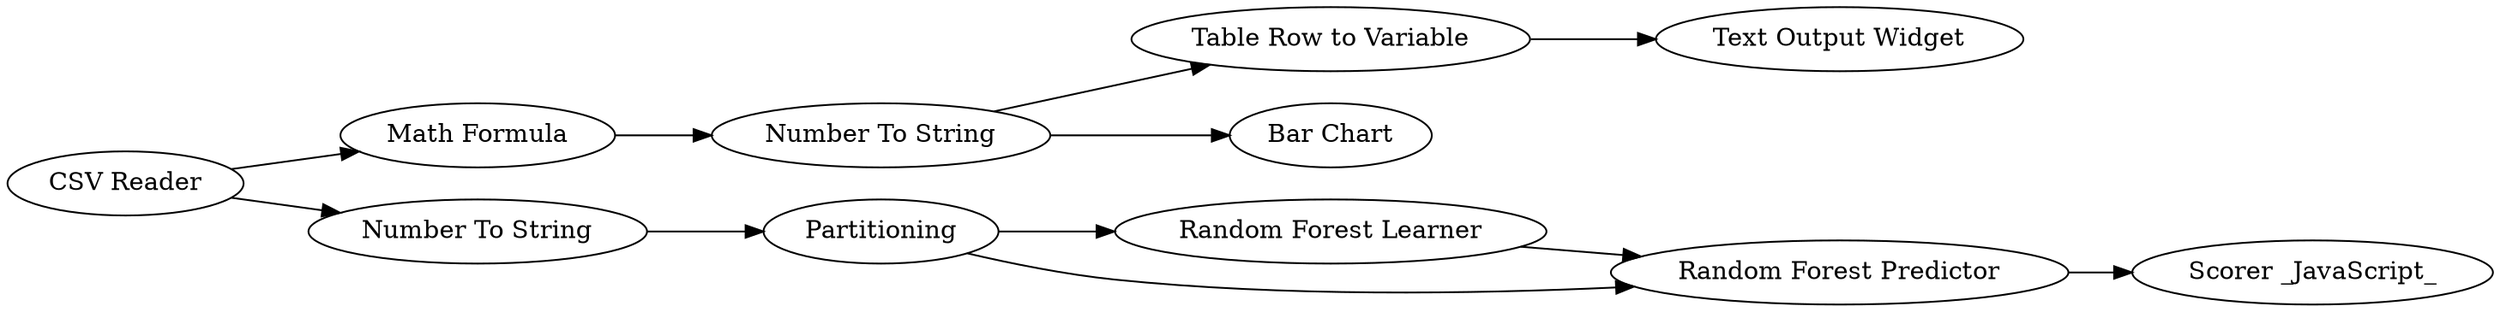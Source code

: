 digraph {
	2226 -> 2224
	20 -> 21
	1 -> 2223
	21 -> 23
	2223 -> 2225
	22 -> 20
	2225 -> 2226
	2225 -> 2
	3 -> 22
	22 -> 21
	1 -> 3
	2225 [label="Number To String"]
	20 [label="Random Forest Learner"]
	2223 [label="Math Formula"]
	1 [label="CSV Reader"]
	22 [label=Partitioning]
	2226 [label="Table Row to Variable"]
	23 [label="Scorer _JavaScript_"]
	21 [label="Random Forest Predictor"]
	2224 [label="Text Output Widget"]
	3 [label="Number To String"]
	2 [label="Bar Chart"]
	rankdir=LR
}
